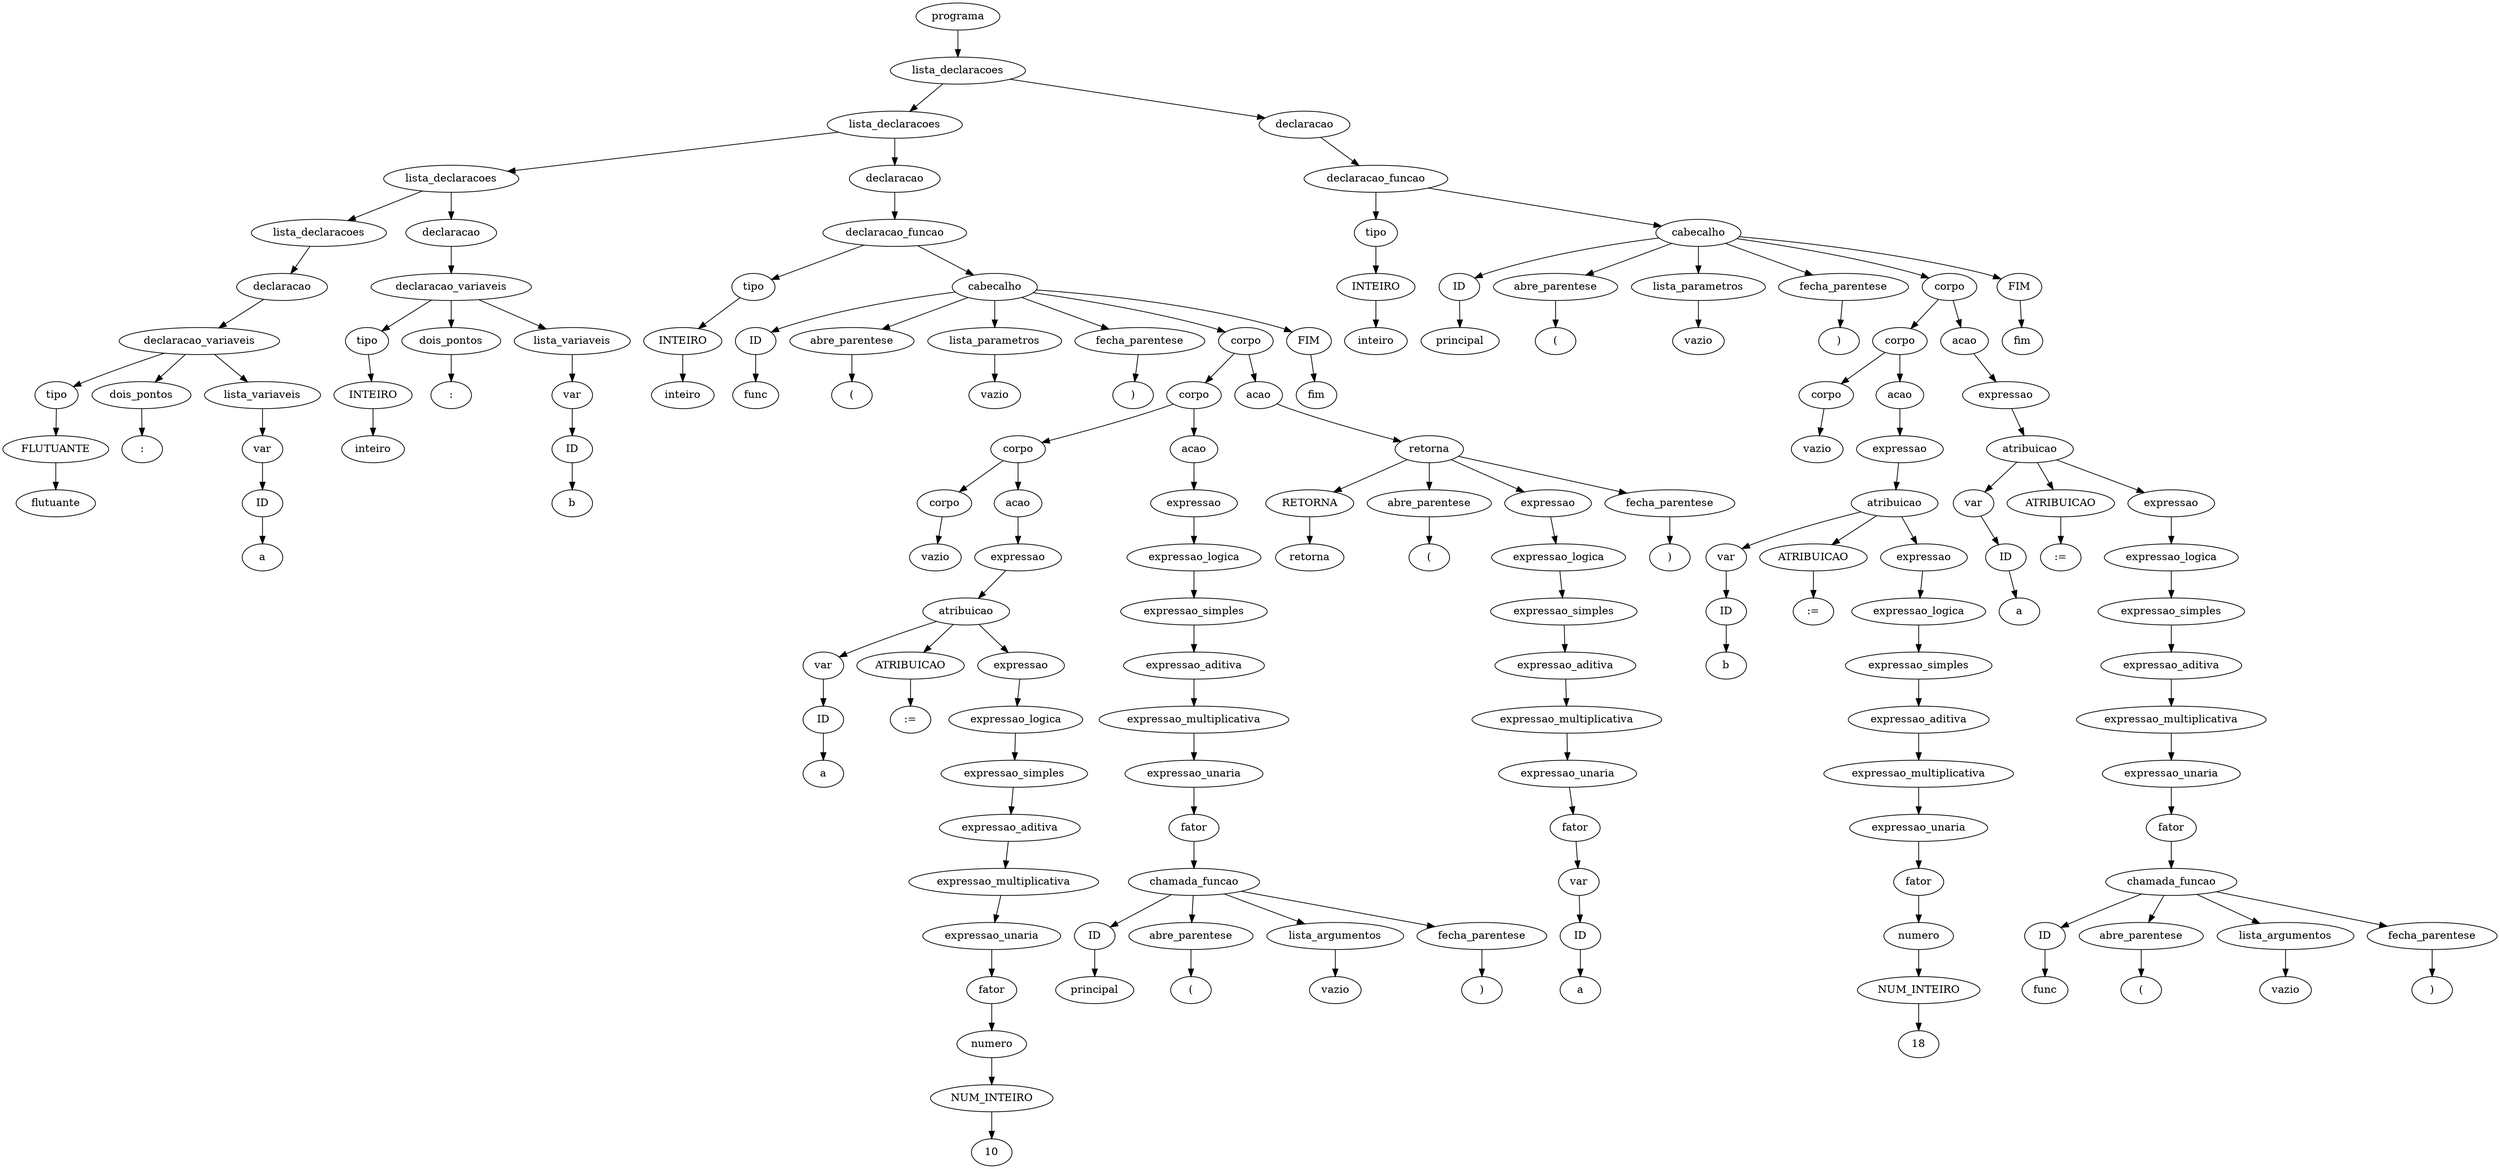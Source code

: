 digraph tree {
    "0x7f88f53958e0" [label="programa"];
    "0x7f88f52d5ca0" [label="lista_declaracoes"];
    "0x7f88f5395670" [label="lista_declaracoes"];
    "0x7f88f5395700" [label="lista_declaracoes"];
    "0x7f88f5426550" [label="lista_declaracoes"];
    "0x7f88e16018b0" [label="declaracao"];
    "0x7f88f54263a0" [label="declaracao_variaveis"];
    "0x7f88f54264c0" [label="tipo"];
    "0x7f88f5426520" [label="FLUTUANTE"];
    "0x7f88f5426490" [label="flutuante"];
    "0x7f88f5426220" [label="dois_pontos"];
    "0x7f88f5395790" [label=":"];
    "0x7f88f5426280" [label="lista_variaveis"];
    "0x7f88f5426430" [label="var"];
    "0x7f88e1601820" [label="ID"];
    "0x7f88f5395820" [label="a"];
    "0x7f88f5395640" [label="declaracao"];
    "0x7f88f5395580" [label="declaracao_variaveis"];
    "0x7f88f5395850" [label="tipo"];
    "0x7f88f53955b0" [label="INTEIRO"];
    "0x7f88f5395730" [label="inteiro"];
    "0x7f88f53959d0" [label="dois_pontos"];
    "0x7f88f5395a00" [label=":"];
    "0x7f88f53956d0" [label="lista_variaveis"];
    "0x7f88f53955e0" [label="var"];
    "0x7f88f5395610" [label="ID"];
    "0x7f88f5395910" [label="b"];
    "0x7f88f5395a30" [label="declaracao"];
    "0x7f88f53956a0" [label="declaracao_funcao"];
    "0x7f88f5426460" [label="tipo"];
    "0x7f88f54265b0" [label="INTEIRO"];
    "0x7f88f5395a60" [label="inteiro"];
    "0x7f88f52d5580" [label="cabecalho"];
    "0x7f88f52d5a00" [label="ID"];
    "0x7f88f52d5a30" [label="func"];
    "0x7f88f52d5820" [label="abre_parentese"];
    "0x7f88f52d5670" [label="("];
    "0x7f88f5395b80" [label="lista_parametros"];
    "0x7f88f5395940" [label="vazio"];
    "0x7f88f52d56a0" [label="fecha_parentese"];
    "0x7f88f52d5a60" [label=")"];
    "0x7f88f52d57c0" [label="corpo"];
    "0x7f88f52d5400" [label="corpo"];
    "0x7f88f52d5130" [label="corpo"];
    "0x7f88f5395ca0" [label="corpo"];
    "0x7f88f5395a90" [label="vazio"];
    "0x7f88f5395d30" [label="acao"];
    "0x7f88f5395cd0" [label="expressao"];
    "0x7f88f5395fa0" [label="atribuicao"];
    "0x7f88f5395bb0" [label="var"];
    "0x7f88f5395c10" [label="ID"];
    "0x7f88f5395d90" [label="a"];
    "0x7f88f52d5070" [label="ATRIBUICAO"];
    "0x7f88f52d5100" [label=":="];
    "0x7f88f5395f70" [label="expressao"];
    "0x7f88f5395f40" [label="expressao_logica"];
    "0x7f88f5395e80" [label="expressao_simples"];
    "0x7f88f5395e20" [label="expressao_aditiva"];
    "0x7f88f5395f10" [label="expressao_multiplicativa"];
    "0x7f88f5395dc0" [label="expressao_unaria"];
    "0x7f88f5395df0" [label="fator"];
    "0x7f88f5395c40" [label="numero"];
    "0x7f88f5395be0" [label="NUM_INTEIRO"];
    "0x7f88f5395ee0" [label="10"];
    "0x7f88f52d5340" [label="acao"];
    "0x7f88f5395c70" [label="expressao"];
    "0x7f88f52d5550" [label="expressao_logica"];
    "0x7f88f52d5280" [label="expressao_simples"];
    "0x7f88f5395e50" [label="expressao_aditiva"];
    "0x7f88f52d5520" [label="expressao_multiplicativa"];
    "0x7f88f5395d60" [label="expressao_unaria"];
    "0x7f88f5395eb0" [label="fator"];
    "0x7f88f52d5160" [label="chamada_funcao"];
    "0x7f88f52d5220" [label="ID"];
    "0x7f88f52d5430" [label="principal"];
    "0x7f88f52d5460" [label="abre_parentese"];
    "0x7f88f52d5490" [label="("];
    "0x7f88f5395d00" [label="lista_argumentos"];
    "0x7f88f5395b20" [label="vazio"];
    "0x7f88f52d54c0" [label="fecha_parentese"];
    "0x7f88f52d54f0" [label=")"];
    "0x7f88f52d58e0" [label="acao"];
    "0x7f88f52d5760" [label="retorna"];
    "0x7f88f52d57f0" [label="RETORNA"];
    "0x7f88f52d5910" [label="retorna"];
    "0x7f88f52d5940" [label="abre_parentese"];
    "0x7f88f52d5970" [label="("];
    "0x7f88f52d5730" [label="expressao"];
    "0x7f88f52d5700" [label="expressao_logica"];
    "0x7f88f52d56d0" [label="expressao_simples"];
    "0x7f88f52d5640" [label="expressao_aditiva"];
    "0x7f88f52d51c0" [label="expressao_multiplicativa"];
    "0x7f88f52d5190" [label="expressao_unaria"];
    "0x7f88f52d5610" [label="fator"];
    "0x7f88f5395fd0" [label="var"];
    "0x7f88f52d5040" [label="ID"];
    "0x7f88f52d50d0" [label="a"];
    "0x7f88f52d59a0" [label="fecha_parentese"];
    "0x7f88f52d59d0" [label=")"];
    "0x7f88f52d5a90" [label="FIM"];
    "0x7f88f52d5ac0" [label="fim"];
    "0x7f88f5395b50" [label="declaracao"];
    "0x7f88f5395ac0" [label="declaracao_funcao"];
    "0x7f88f53958b0" [label="tipo"];
    "0x7f88f5395550" [label="INTEIRO"];
    "0x7f88f53959a0" [label="inteiro"];
    "0x7f88f52d5fa0" [label="cabecalho"];
    "0x7f88f52f9160" [label="ID"];
    "0x7f88f52f90a0" [label="principal"];
    "0x7f88f52f9640" [label="abre_parentese"];
    "0x7f88f52f9670" [label="("];
    "0x7f88f52d52e0" [label="lista_parametros"];
    "0x7f88f52d5790" [label="vazio"];
    "0x7f88f52f96a0" [label="fecha_parentese"];
    "0x7f88f52f96d0" [label=")"];
    "0x7f88f52f95b0" [label="corpo"];
    "0x7f88f52f9100" [label="corpo"];
    "0x7f88f52d5c10" [label="corpo"];
    "0x7f88f5395880" [label="vazio"];
    "0x7f88f52d5fd0" [label="acao"];
    "0x7f88f52d5c40" [label="expressao"];
    "0x7f88f52d5f70" [label="atribuicao"];
    "0x7f88f52d58b0" [label="var"];
    "0x7f88f52d5b50" [label="ID"];
    "0x7f88f52d5d00" [label="b"];
    "0x7f88f52f9040" [label="ATRIBUICAO"];
    "0x7f88f52f90d0" [label=":="];
    "0x7f88f52d5f40" [label="expressao"];
    "0x7f88f52d5f10" [label="expressao_logica"];
    "0x7f88f52d5e50" [label="expressao_simples"];
    "0x7f88f52d5df0" [label="expressao_aditiva"];
    "0x7f88f52d5ee0" [label="expressao_multiplicativa"];
    "0x7f88f52d5d30" [label="expressao_unaria"];
    "0x7f88f52d5d90" [label="fator"];
    "0x7f88f52d5bb0" [label="numero"];
    "0x7f88f52d5850" [label="NUM_INTEIRO"];
    "0x7f88f52d5eb0" [label="18"];
    "0x7f88f52f9220" [label="acao"];
    "0x7f88f52f9130" [label="expressao"];
    "0x7f88f52f91c0" [label="atribuicao"];
    "0x7f88f52d55e0" [label="var"];
    "0x7f88f52d5be0" [label="ID"];
    "0x7f88f52d5cd0" [label="a"];
    "0x7f88f52f92e0" [label="ATRIBUICAO"];
    "0x7f88f52f9580" [label=":="];
    "0x7f88f52f9190" [label="expressao"];
    "0x7f88f52f9550" [label="expressao_logica"];
    "0x7f88f52f93a0" [label="expressao_simples"];
    "0x7f88f52f9400" [label="expressao_aditiva"];
    "0x7f88f52f9520" [label="expressao_multiplicativa"];
    "0x7f88f52f9340" [label="expressao_unaria"];
    "0x7f88f52d5e20" [label="fator"];
    "0x7f88f52d5c70" [label="chamada_funcao"];
    "0x7f88f52f92b0" [label="ID"];
    "0x7f88f52f9430" [label="func"];
    "0x7f88f52f9460" [label="abre_parentese"];
    "0x7f88f52f9490" [label="("];
    "0x7f88f52f9310" [label="lista_argumentos"];
    "0x7f88f52d5e80" [label="vazio"];
    "0x7f88f52f94c0" [label="fecha_parentese"];
    "0x7f88f52f94f0" [label=")"];
    "0x7f88f52f9700" [label="FIM"];
    "0x7f88f52f9730" [label="fim"];
    "0x7f88f53958e0" -> "0x7f88f52d5ca0";
    "0x7f88f52d5ca0" -> "0x7f88f5395670";
    "0x7f88f52d5ca0" -> "0x7f88f5395b50";
    "0x7f88f5395670" -> "0x7f88f5395700";
    "0x7f88f5395670" -> "0x7f88f5395a30";
    "0x7f88f5395700" -> "0x7f88f5426550";
    "0x7f88f5395700" -> "0x7f88f5395640";
    "0x7f88f5426550" -> "0x7f88e16018b0";
    "0x7f88e16018b0" -> "0x7f88f54263a0";
    "0x7f88f54263a0" -> "0x7f88f54264c0";
    "0x7f88f54263a0" -> "0x7f88f5426220";
    "0x7f88f54263a0" -> "0x7f88f5426280";
    "0x7f88f54264c0" -> "0x7f88f5426520";
    "0x7f88f5426520" -> "0x7f88f5426490";
    "0x7f88f5426220" -> "0x7f88f5395790";
    "0x7f88f5426280" -> "0x7f88f5426430";
    "0x7f88f5426430" -> "0x7f88e1601820";
    "0x7f88e1601820" -> "0x7f88f5395820";
    "0x7f88f5395640" -> "0x7f88f5395580";
    "0x7f88f5395580" -> "0x7f88f5395850";
    "0x7f88f5395580" -> "0x7f88f53959d0";
    "0x7f88f5395580" -> "0x7f88f53956d0";
    "0x7f88f5395850" -> "0x7f88f53955b0";
    "0x7f88f53955b0" -> "0x7f88f5395730";
    "0x7f88f53959d0" -> "0x7f88f5395a00";
    "0x7f88f53956d0" -> "0x7f88f53955e0";
    "0x7f88f53955e0" -> "0x7f88f5395610";
    "0x7f88f5395610" -> "0x7f88f5395910";
    "0x7f88f5395a30" -> "0x7f88f53956a0";
    "0x7f88f53956a0" -> "0x7f88f5426460";
    "0x7f88f53956a0" -> "0x7f88f52d5580";
    "0x7f88f5426460" -> "0x7f88f54265b0";
    "0x7f88f54265b0" -> "0x7f88f5395a60";
    "0x7f88f52d5580" -> "0x7f88f52d5a00";
    "0x7f88f52d5580" -> "0x7f88f52d5820";
    "0x7f88f52d5580" -> "0x7f88f5395b80";
    "0x7f88f52d5580" -> "0x7f88f52d56a0";
    "0x7f88f52d5580" -> "0x7f88f52d57c0";
    "0x7f88f52d5580" -> "0x7f88f52d5a90";
    "0x7f88f52d5a00" -> "0x7f88f52d5a30";
    "0x7f88f52d5820" -> "0x7f88f52d5670";
    "0x7f88f5395b80" -> "0x7f88f5395940";
    "0x7f88f52d56a0" -> "0x7f88f52d5a60";
    "0x7f88f52d57c0" -> "0x7f88f52d5400";
    "0x7f88f52d57c0" -> "0x7f88f52d58e0";
    "0x7f88f52d5400" -> "0x7f88f52d5130";
    "0x7f88f52d5400" -> "0x7f88f52d5340";
    "0x7f88f52d5130" -> "0x7f88f5395ca0";
    "0x7f88f52d5130" -> "0x7f88f5395d30";
    "0x7f88f5395ca0" -> "0x7f88f5395a90";
    "0x7f88f5395d30" -> "0x7f88f5395cd0";
    "0x7f88f5395cd0" -> "0x7f88f5395fa0";
    "0x7f88f5395fa0" -> "0x7f88f5395bb0";
    "0x7f88f5395fa0" -> "0x7f88f52d5070";
    "0x7f88f5395fa0" -> "0x7f88f5395f70";
    "0x7f88f5395bb0" -> "0x7f88f5395c10";
    "0x7f88f5395c10" -> "0x7f88f5395d90";
    "0x7f88f52d5070" -> "0x7f88f52d5100";
    "0x7f88f5395f70" -> "0x7f88f5395f40";
    "0x7f88f5395f40" -> "0x7f88f5395e80";
    "0x7f88f5395e80" -> "0x7f88f5395e20";
    "0x7f88f5395e20" -> "0x7f88f5395f10";
    "0x7f88f5395f10" -> "0x7f88f5395dc0";
    "0x7f88f5395dc0" -> "0x7f88f5395df0";
    "0x7f88f5395df0" -> "0x7f88f5395c40";
    "0x7f88f5395c40" -> "0x7f88f5395be0";
    "0x7f88f5395be0" -> "0x7f88f5395ee0";
    "0x7f88f52d5340" -> "0x7f88f5395c70";
    "0x7f88f5395c70" -> "0x7f88f52d5550";
    "0x7f88f52d5550" -> "0x7f88f52d5280";
    "0x7f88f52d5280" -> "0x7f88f5395e50";
    "0x7f88f5395e50" -> "0x7f88f52d5520";
    "0x7f88f52d5520" -> "0x7f88f5395d60";
    "0x7f88f5395d60" -> "0x7f88f5395eb0";
    "0x7f88f5395eb0" -> "0x7f88f52d5160";
    "0x7f88f52d5160" -> "0x7f88f52d5220";
    "0x7f88f52d5160" -> "0x7f88f52d5460";
    "0x7f88f52d5160" -> "0x7f88f5395d00";
    "0x7f88f52d5160" -> "0x7f88f52d54c0";
    "0x7f88f52d5220" -> "0x7f88f52d5430";
    "0x7f88f52d5460" -> "0x7f88f52d5490";
    "0x7f88f5395d00" -> "0x7f88f5395b20";
    "0x7f88f52d54c0" -> "0x7f88f52d54f0";
    "0x7f88f52d58e0" -> "0x7f88f52d5760";
    "0x7f88f52d5760" -> "0x7f88f52d57f0";
    "0x7f88f52d5760" -> "0x7f88f52d5940";
    "0x7f88f52d5760" -> "0x7f88f52d5730";
    "0x7f88f52d5760" -> "0x7f88f52d59a0";
    "0x7f88f52d57f0" -> "0x7f88f52d5910";
    "0x7f88f52d5940" -> "0x7f88f52d5970";
    "0x7f88f52d5730" -> "0x7f88f52d5700";
    "0x7f88f52d5700" -> "0x7f88f52d56d0";
    "0x7f88f52d56d0" -> "0x7f88f52d5640";
    "0x7f88f52d5640" -> "0x7f88f52d51c0";
    "0x7f88f52d51c0" -> "0x7f88f52d5190";
    "0x7f88f52d5190" -> "0x7f88f52d5610";
    "0x7f88f52d5610" -> "0x7f88f5395fd0";
    "0x7f88f5395fd0" -> "0x7f88f52d5040";
    "0x7f88f52d5040" -> "0x7f88f52d50d0";
    "0x7f88f52d59a0" -> "0x7f88f52d59d0";
    "0x7f88f52d5a90" -> "0x7f88f52d5ac0";
    "0x7f88f5395b50" -> "0x7f88f5395ac0";
    "0x7f88f5395ac0" -> "0x7f88f53958b0";
    "0x7f88f5395ac0" -> "0x7f88f52d5fa0";
    "0x7f88f53958b0" -> "0x7f88f5395550";
    "0x7f88f5395550" -> "0x7f88f53959a0";
    "0x7f88f52d5fa0" -> "0x7f88f52f9160";
    "0x7f88f52d5fa0" -> "0x7f88f52f9640";
    "0x7f88f52d5fa0" -> "0x7f88f52d52e0";
    "0x7f88f52d5fa0" -> "0x7f88f52f96a0";
    "0x7f88f52d5fa0" -> "0x7f88f52f95b0";
    "0x7f88f52d5fa0" -> "0x7f88f52f9700";
    "0x7f88f52f9160" -> "0x7f88f52f90a0";
    "0x7f88f52f9640" -> "0x7f88f52f9670";
    "0x7f88f52d52e0" -> "0x7f88f52d5790";
    "0x7f88f52f96a0" -> "0x7f88f52f96d0";
    "0x7f88f52f95b0" -> "0x7f88f52f9100";
    "0x7f88f52f95b0" -> "0x7f88f52f9220";
    "0x7f88f52f9100" -> "0x7f88f52d5c10";
    "0x7f88f52f9100" -> "0x7f88f52d5fd0";
    "0x7f88f52d5c10" -> "0x7f88f5395880";
    "0x7f88f52d5fd0" -> "0x7f88f52d5c40";
    "0x7f88f52d5c40" -> "0x7f88f52d5f70";
    "0x7f88f52d5f70" -> "0x7f88f52d58b0";
    "0x7f88f52d5f70" -> "0x7f88f52f9040";
    "0x7f88f52d5f70" -> "0x7f88f52d5f40";
    "0x7f88f52d58b0" -> "0x7f88f52d5b50";
    "0x7f88f52d5b50" -> "0x7f88f52d5d00";
    "0x7f88f52f9040" -> "0x7f88f52f90d0";
    "0x7f88f52d5f40" -> "0x7f88f52d5f10";
    "0x7f88f52d5f10" -> "0x7f88f52d5e50";
    "0x7f88f52d5e50" -> "0x7f88f52d5df0";
    "0x7f88f52d5df0" -> "0x7f88f52d5ee0";
    "0x7f88f52d5ee0" -> "0x7f88f52d5d30";
    "0x7f88f52d5d30" -> "0x7f88f52d5d90";
    "0x7f88f52d5d90" -> "0x7f88f52d5bb0";
    "0x7f88f52d5bb0" -> "0x7f88f52d5850";
    "0x7f88f52d5850" -> "0x7f88f52d5eb0";
    "0x7f88f52f9220" -> "0x7f88f52f9130";
    "0x7f88f52f9130" -> "0x7f88f52f91c0";
    "0x7f88f52f91c0" -> "0x7f88f52d55e0";
    "0x7f88f52f91c0" -> "0x7f88f52f92e0";
    "0x7f88f52f91c0" -> "0x7f88f52f9190";
    "0x7f88f52d55e0" -> "0x7f88f52d5be0";
    "0x7f88f52d5be0" -> "0x7f88f52d5cd0";
    "0x7f88f52f92e0" -> "0x7f88f52f9580";
    "0x7f88f52f9190" -> "0x7f88f52f9550";
    "0x7f88f52f9550" -> "0x7f88f52f93a0";
    "0x7f88f52f93a0" -> "0x7f88f52f9400";
    "0x7f88f52f9400" -> "0x7f88f52f9520";
    "0x7f88f52f9520" -> "0x7f88f52f9340";
    "0x7f88f52f9340" -> "0x7f88f52d5e20";
    "0x7f88f52d5e20" -> "0x7f88f52d5c70";
    "0x7f88f52d5c70" -> "0x7f88f52f92b0";
    "0x7f88f52d5c70" -> "0x7f88f52f9460";
    "0x7f88f52d5c70" -> "0x7f88f52f9310";
    "0x7f88f52d5c70" -> "0x7f88f52f94c0";
    "0x7f88f52f92b0" -> "0x7f88f52f9430";
    "0x7f88f52f9460" -> "0x7f88f52f9490";
    "0x7f88f52f9310" -> "0x7f88f52d5e80";
    "0x7f88f52f94c0" -> "0x7f88f52f94f0";
    "0x7f88f52f9700" -> "0x7f88f52f9730";
}
